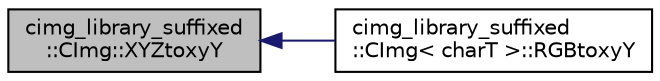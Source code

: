 digraph "cimg_library_suffixed::CImg::XYZtoxyY"
{
  edge [fontname="Helvetica",fontsize="10",labelfontname="Helvetica",labelfontsize="10"];
  node [fontname="Helvetica",fontsize="10",shape=record];
  rankdir="LR";
  Node3529 [label="cimg_library_suffixed\l::CImg::XYZtoxyY",height=0.2,width=0.4,color="black", fillcolor="grey75", style="filled", fontcolor="black"];
  Node3529 -> Node3530 [dir="back",color="midnightblue",fontsize="10",style="solid",fontname="Helvetica"];
  Node3530 [label="cimg_library_suffixed\l::CImg\< charT \>::RGBtoxyY",height=0.2,width=0.4,color="black", fillcolor="white", style="filled",URL="$structcimg__library__suffixed_1_1_c_img.html#a1760b1ea849e17c90de4fe76eb0c87e7",tooltip="Convert pixel values from RGB to xyY color spaces. "];
}
